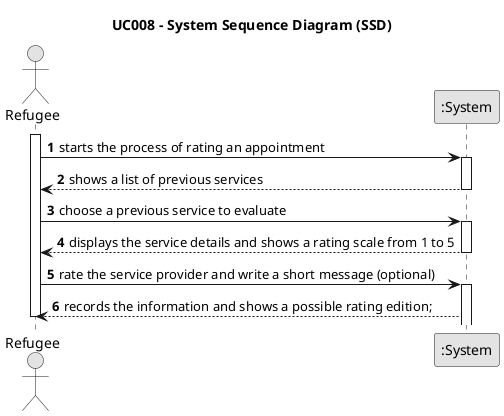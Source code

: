 @startuml
skinparam monochrome true
skinparam packageStyle rectangle
skinparam shadowing false

title UC008 - System Sequence Diagram (SSD)

autonumber

actor Refugee
participant ":System" as System

activate Refugee
    Refugee -> System : starts the process of rating an appointment
    activate System
        System --> Refugee : shows a list of previous services
    deactivate System

    Refugee -> System : choose a previous service to evaluate

    activate System
        System --> Refugee : displays the service details and shows a rating scale from 1 to 5
    deactivate System
    Refugee -> System : rate the service provider and write a short message (optional)

    activate System
        System --> Refugee: records the information and shows a possible rating edition;
deactivate Refugee

@enduml